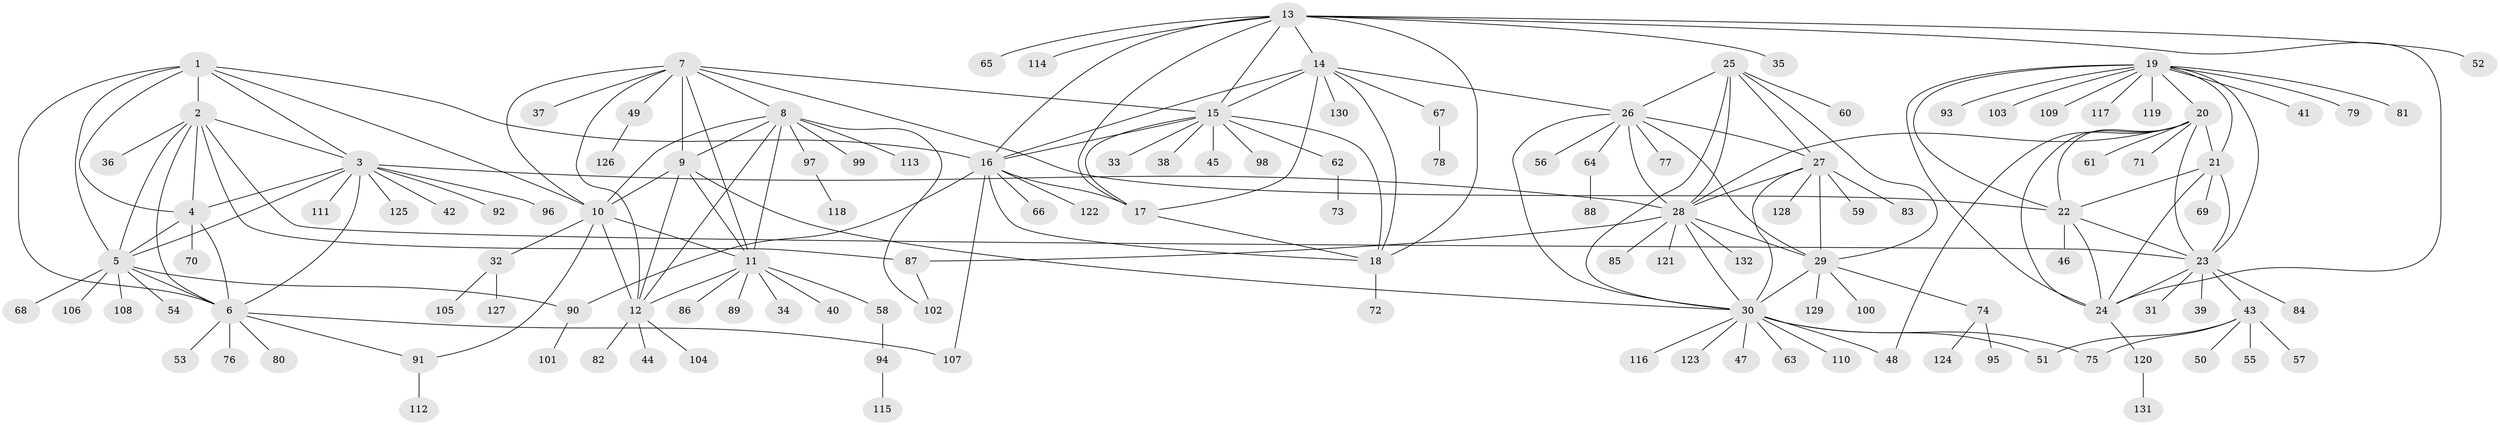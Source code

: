 // coarse degree distribution, {11: 0.01904761904761905, 5: 0.02857142857142857, 3: 0.02857142857142857, 13: 0.009523809523809525, 7: 0.01904761904761905, 8: 0.047619047619047616, 10: 0.009523809523809525, 9: 0.009523809523809525, 4: 0.01904761904761905, 16: 0.009523809523809525, 15: 0.009523809523809525, 6: 0.009523809523809525, 12: 0.009523809523809525, 1: 0.6952380952380952, 2: 0.0761904761904762}
// Generated by graph-tools (version 1.1) at 2025/42/03/06/25 10:42:12]
// undirected, 132 vertices, 195 edges
graph export_dot {
graph [start="1"]
  node [color=gray90,style=filled];
  1;
  2;
  3;
  4;
  5;
  6;
  7;
  8;
  9;
  10;
  11;
  12;
  13;
  14;
  15;
  16;
  17;
  18;
  19;
  20;
  21;
  22;
  23;
  24;
  25;
  26;
  27;
  28;
  29;
  30;
  31;
  32;
  33;
  34;
  35;
  36;
  37;
  38;
  39;
  40;
  41;
  42;
  43;
  44;
  45;
  46;
  47;
  48;
  49;
  50;
  51;
  52;
  53;
  54;
  55;
  56;
  57;
  58;
  59;
  60;
  61;
  62;
  63;
  64;
  65;
  66;
  67;
  68;
  69;
  70;
  71;
  72;
  73;
  74;
  75;
  76;
  77;
  78;
  79;
  80;
  81;
  82;
  83;
  84;
  85;
  86;
  87;
  88;
  89;
  90;
  91;
  92;
  93;
  94;
  95;
  96;
  97;
  98;
  99;
  100;
  101;
  102;
  103;
  104;
  105;
  106;
  107;
  108;
  109;
  110;
  111;
  112;
  113;
  114;
  115;
  116;
  117;
  118;
  119;
  120;
  121;
  122;
  123;
  124;
  125;
  126;
  127;
  128;
  129;
  130;
  131;
  132;
  1 -- 2;
  1 -- 3;
  1 -- 4;
  1 -- 5;
  1 -- 6;
  1 -- 10;
  1 -- 16;
  2 -- 3;
  2 -- 4;
  2 -- 5;
  2 -- 6;
  2 -- 23;
  2 -- 36;
  2 -- 87;
  3 -- 4;
  3 -- 5;
  3 -- 6;
  3 -- 28;
  3 -- 42;
  3 -- 92;
  3 -- 96;
  3 -- 111;
  3 -- 125;
  4 -- 5;
  4 -- 6;
  4 -- 70;
  5 -- 6;
  5 -- 54;
  5 -- 68;
  5 -- 90;
  5 -- 106;
  5 -- 108;
  6 -- 53;
  6 -- 76;
  6 -- 80;
  6 -- 91;
  6 -- 107;
  7 -- 8;
  7 -- 9;
  7 -- 10;
  7 -- 11;
  7 -- 12;
  7 -- 15;
  7 -- 22;
  7 -- 37;
  7 -- 49;
  8 -- 9;
  8 -- 10;
  8 -- 11;
  8 -- 12;
  8 -- 97;
  8 -- 99;
  8 -- 102;
  8 -- 113;
  9 -- 10;
  9 -- 11;
  9 -- 12;
  9 -- 30;
  10 -- 11;
  10 -- 12;
  10 -- 32;
  10 -- 91;
  11 -- 12;
  11 -- 34;
  11 -- 40;
  11 -- 58;
  11 -- 86;
  11 -- 89;
  12 -- 44;
  12 -- 82;
  12 -- 104;
  13 -- 14;
  13 -- 15;
  13 -- 16;
  13 -- 17;
  13 -- 18;
  13 -- 24;
  13 -- 35;
  13 -- 52;
  13 -- 65;
  13 -- 114;
  14 -- 15;
  14 -- 16;
  14 -- 17;
  14 -- 18;
  14 -- 26;
  14 -- 67;
  14 -- 130;
  15 -- 16;
  15 -- 17;
  15 -- 18;
  15 -- 33;
  15 -- 38;
  15 -- 45;
  15 -- 62;
  15 -- 98;
  16 -- 17;
  16 -- 18;
  16 -- 66;
  16 -- 90;
  16 -- 107;
  16 -- 122;
  17 -- 18;
  18 -- 72;
  19 -- 20;
  19 -- 21;
  19 -- 22;
  19 -- 23;
  19 -- 24;
  19 -- 41;
  19 -- 79;
  19 -- 81;
  19 -- 93;
  19 -- 103;
  19 -- 109;
  19 -- 117;
  19 -- 119;
  20 -- 21;
  20 -- 22;
  20 -- 23;
  20 -- 24;
  20 -- 28;
  20 -- 48;
  20 -- 61;
  20 -- 71;
  21 -- 22;
  21 -- 23;
  21 -- 24;
  21 -- 69;
  22 -- 23;
  22 -- 24;
  22 -- 46;
  23 -- 24;
  23 -- 31;
  23 -- 39;
  23 -- 43;
  23 -- 84;
  24 -- 120;
  25 -- 26;
  25 -- 27;
  25 -- 28;
  25 -- 29;
  25 -- 30;
  25 -- 60;
  26 -- 27;
  26 -- 28;
  26 -- 29;
  26 -- 30;
  26 -- 56;
  26 -- 64;
  26 -- 77;
  27 -- 28;
  27 -- 29;
  27 -- 30;
  27 -- 59;
  27 -- 83;
  27 -- 128;
  28 -- 29;
  28 -- 30;
  28 -- 85;
  28 -- 87;
  28 -- 121;
  28 -- 132;
  29 -- 30;
  29 -- 74;
  29 -- 100;
  29 -- 129;
  30 -- 47;
  30 -- 48;
  30 -- 51;
  30 -- 63;
  30 -- 75;
  30 -- 110;
  30 -- 116;
  30 -- 123;
  32 -- 105;
  32 -- 127;
  43 -- 50;
  43 -- 51;
  43 -- 55;
  43 -- 57;
  43 -- 75;
  49 -- 126;
  58 -- 94;
  62 -- 73;
  64 -- 88;
  67 -- 78;
  74 -- 95;
  74 -- 124;
  87 -- 102;
  90 -- 101;
  91 -- 112;
  94 -- 115;
  97 -- 118;
  120 -- 131;
}
